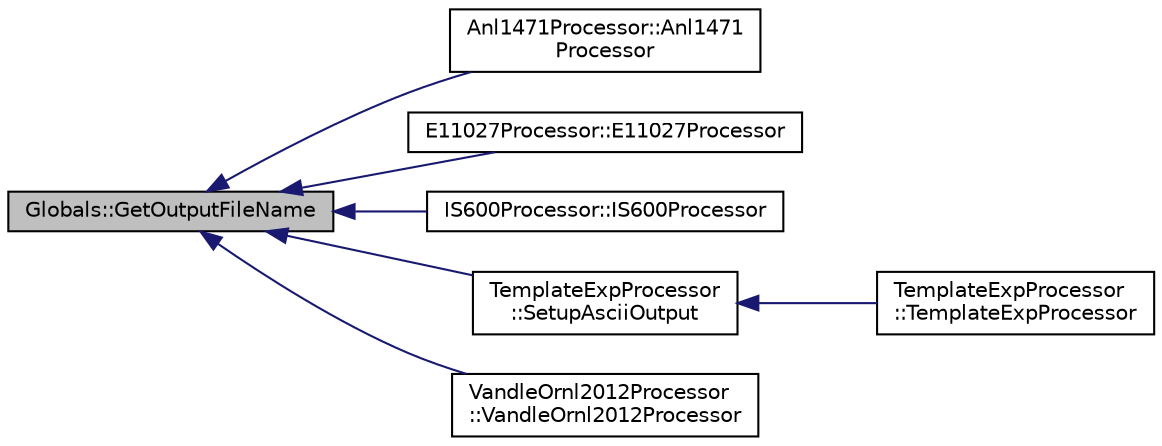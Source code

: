 digraph "Globals::GetOutputFileName"
{
  edge [fontname="Helvetica",fontsize="10",labelfontname="Helvetica",labelfontsize="10"];
  node [fontname="Helvetica",fontsize="10",shape=record];
  rankdir="LR";
  Node1 [label="Globals::GetOutputFileName",height=0.2,width=0.4,color="black", fillcolor="grey75", style="filled", fontcolor="black"];
  Node1 -> Node2 [dir="back",color="midnightblue",fontsize="10",style="solid",fontname="Helvetica"];
  Node2 [label="Anl1471Processor::Anl1471\lProcessor",height=0.2,width=0.4,color="black", fillcolor="white", style="filled",URL="$d2/daa/class_anl1471_processor.html#afc486be98fca0f787fe683ab6d2ea6aa"];
  Node1 -> Node3 [dir="back",color="midnightblue",fontsize="10",style="solid",fontname="Helvetica"];
  Node3 [label="E11027Processor::E11027Processor",height=0.2,width=0.4,color="black", fillcolor="white", style="filled",URL="$d5/d8a/class_e11027_processor.html#a9e68233c0b270d88d565171a5f04b72c",tooltip="Default Constructor. "];
  Node1 -> Node4 [dir="back",color="midnightblue",fontsize="10",style="solid",fontname="Helvetica"];
  Node4 [label="IS600Processor::IS600Processor",height=0.2,width=0.4,color="black", fillcolor="white", style="filled",URL="$de/d81/class_i_s600_processor.html#a6d81ec42cf9105860f1b228c33e94ee1"];
  Node1 -> Node5 [dir="back",color="midnightblue",fontsize="10",style="solid",fontname="Helvetica"];
  Node5 [label="TemplateExpProcessor\l::SetupAsciiOutput",height=0.2,width=0.4,color="black", fillcolor="white", style="filled",URL="$d9/ddc/class_template_exp_processor.html#a23af04115512392351843e3ce84d9bbc",tooltip="Sets up the name of the output ascii data file. "];
  Node5 -> Node6 [dir="back",color="midnightblue",fontsize="10",style="solid",fontname="Helvetica"];
  Node6 [label="TemplateExpProcessor\l::TemplateExpProcessor",height=0.2,width=0.4,color="black", fillcolor="white", style="filled",URL="$d9/ddc/class_template_exp_processor.html#a365a42bf12191de537409013bde5c39c"];
  Node1 -> Node7 [dir="back",color="midnightblue",fontsize="10",style="solid",fontname="Helvetica"];
  Node7 [label="VandleOrnl2012Processor\l::VandleOrnl2012Processor",height=0.2,width=0.4,color="black", fillcolor="white", style="filled",URL="$d1/dd7/class_vandle_ornl2012_processor.html#aff77073e3b34be6c71b37472572dada6"];
}

